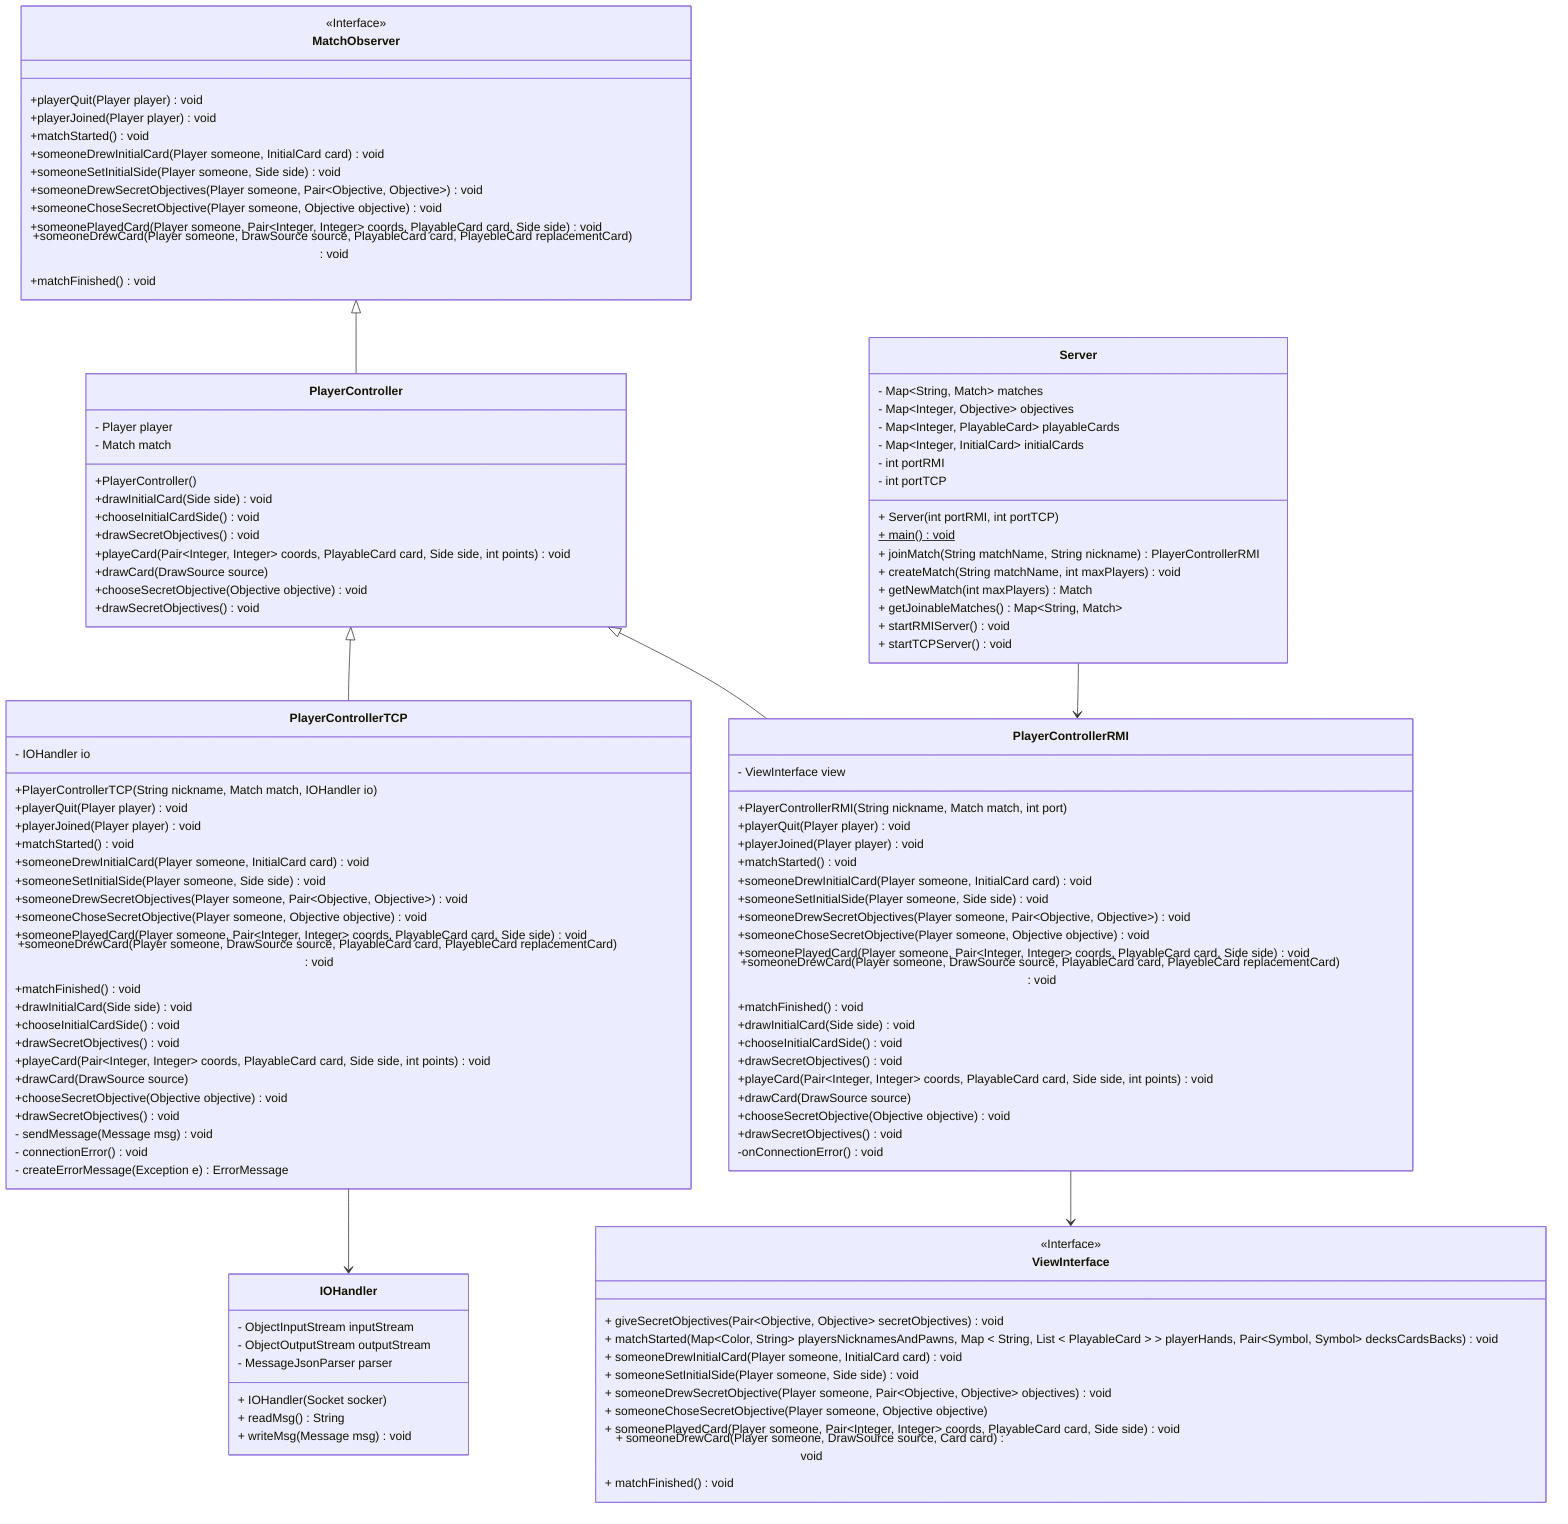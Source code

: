classDiagram
    MatchObserver <|-- PlayerController
    PlayerController <|-- PlayerControllerTCP
    PlayerController <|-- PlayerControllerRMI
    Server --> PlayerControllerRMI
    PlayerControllerTCP --> IOHandler
    PlayerControllerRMI --> ViewInterface
    
    class MatchObserver{
        <<Interface>>
      +playerQuit(Player player) void
      +playerJoined(Player player) void
      +matchStarted() void
      +someoneDrewInitialCard(Player someone, InitialCard card) void
      +someoneSetInitialSide(Player someone, Side side) void
      +someoneDrewSecretObjectives(Player someone, Pair~Objective, Objective~) void
      +someoneChoseSecretObjective(Player someone, Objective objective) void
      +someonePlayedCard(Player someone, Pair~Integer, Integer~ coords, PlayableCard card, Side side) void
      +someoneDrewCard(Player someone, DrawSource source, PlayableCard card, PlayebleCard replacementCard) void
      +matchFinished() void
    }
    
    class PlayerController{
      - Player player
      - Match match
      +PlayerController()
      +drawInitialCard(Side side) void
      +chooseInitialCardSide() void
      +drawSecretObjectives() void
      +playeCard(Pair~Integer, Integer~ coords, PlayableCard card, Side side, int points) void
      +drawCard(DrawSource source)
      +chooseSecretObjective(Objective objective) void 
      +drawSecretObjectives() void
    }
    
    class PlayerControllerTCP{
      - IOHandler io
      +PlayerControllerTCP(String nickname, Match match, IOHandler io)
      +playerQuit(Player player) void
      +playerJoined(Player player) void
      +matchStarted() void
      +someoneDrewInitialCard(Player someone, InitialCard card) void
      +someoneSetInitialSide(Player someone, Side side) void
      +someoneDrewSecretObjectives(Player someone, Pair~Objective, Objective~) void
      +someoneChoseSecretObjective(Player someone, Objective objective) void
      +someonePlayedCard(Player someone, Pair~Integer, Integer~ coords, PlayableCard card, Side side) void
      +someoneDrewCard(Player someone, DrawSource source, PlayableCard card, PlayebleCard replacementCard) void
      +matchFinished() void
      +drawInitialCard(Side side) void
      +chooseInitialCardSide() void
      +drawSecretObjectives() void
      +playeCard(Pair~Integer, Integer~ coords, PlayableCard card, Side side, int points) void
      +drawCard(DrawSource source)
      +chooseSecretObjective(Objective objective) void 
      +drawSecretObjectives() void
      - sendMessage(Message msg) void
      - connectionError() void
      - createErrorMessage(Exception e) ErrorMessage
    }
    
    class PlayerControllerRMI {
      - ViewInterface view
      +PlayerControllerRMI(String nickname, Match match, int port)
      +playerQuit(Player player) void
      +playerJoined(Player player) void
      +matchStarted() void
      +someoneDrewInitialCard(Player someone, InitialCard card) void
      +someoneSetInitialSide(Player someone, Side side) void
      +someoneDrewSecretObjectives(Player someone, Pair~Objective, Objective~) void
      +someoneChoseSecretObjective(Player someone, Objective objective) void
      +someonePlayedCard(Player someone, Pair~Integer, Integer~ coords, PlayableCard card, Side side) void
      +someoneDrewCard(Player someone, DrawSource source, PlayableCard card, PlayebleCard replacementCard) void
      +matchFinished() void
      +drawInitialCard(Side side) void
      +chooseInitialCardSide() void
      +drawSecretObjectives() void
      +playeCard(Pair~Integer, Integer~ coords, PlayableCard card, Side side, int points) void
      +drawCard(DrawSource source)
      +chooseSecretObjective(Objective objective) void 
      +drawSecretObjectives() void
      -onConnectionError() void
    }
    
    class Server {
        - Map~String, Match~ matches
        - Map~Integer, Objective~  objectives
        - Map~Integer, PlayableCard~ playableCards
        - Map~Integer, InitialCard~ initialCards
        - int portRMI
        - int portTCP
        + Server(int portRMI, int portTCP)
        + main()$ void
        + joinMatch(String matchName, String nickname) PlayerControllerRMI
        + createMatch(String matchName, int maxPlayers) void
        + getNewMatch(int maxPlayers) Match
        + getJoinableMatches() Map~String, Match~
        + startRMIServer() void
        + startTCPServer() void
    }
    
    class IOHandler {
        - ObjectInputStream inputStream 
        - ObjectOutputStream outputStream
        - MessageJsonParser parser
        + IOHandler(Socket socker)
        + readMsg() String
        + writeMsg(Message msg) void
    }
    
    class ViewInterface {
      <<Interface>>
      + giveSecretObjectives(Pair~Objective, Objective~ secretObjectives) void
      + matchStarted(Map~Color, String~ playersNicknamesAndPawns, Map &lt String, List &lt PlayableCard &gt &gt playerHands, Pair~Objective, Objective~ visibleObjectives, Map~DrawSource, PlayableCard~ visiblePlayableCards, Pair~Symbol, Symbol~ decksCardsBacks) void
      + someoneDrewInitialCard(Player someone, InitialCard card) void
      + someoneSetInitialSide(Player someone, Side side) void
      + someoneDrewSecretObjective(Player someone, Pair~Objective, Objective~ objectives) void
      + someoneChoseSecretObjective(Player someone, Objective objective)
      + someonePlayedCard(Player someone, Pair~Integer, Integer~ coords, PlayableCard card, Side side) void
      + someoneDrewCard(Player someone, DrawSource source, Card card) void
      + matchFinished() void
    }